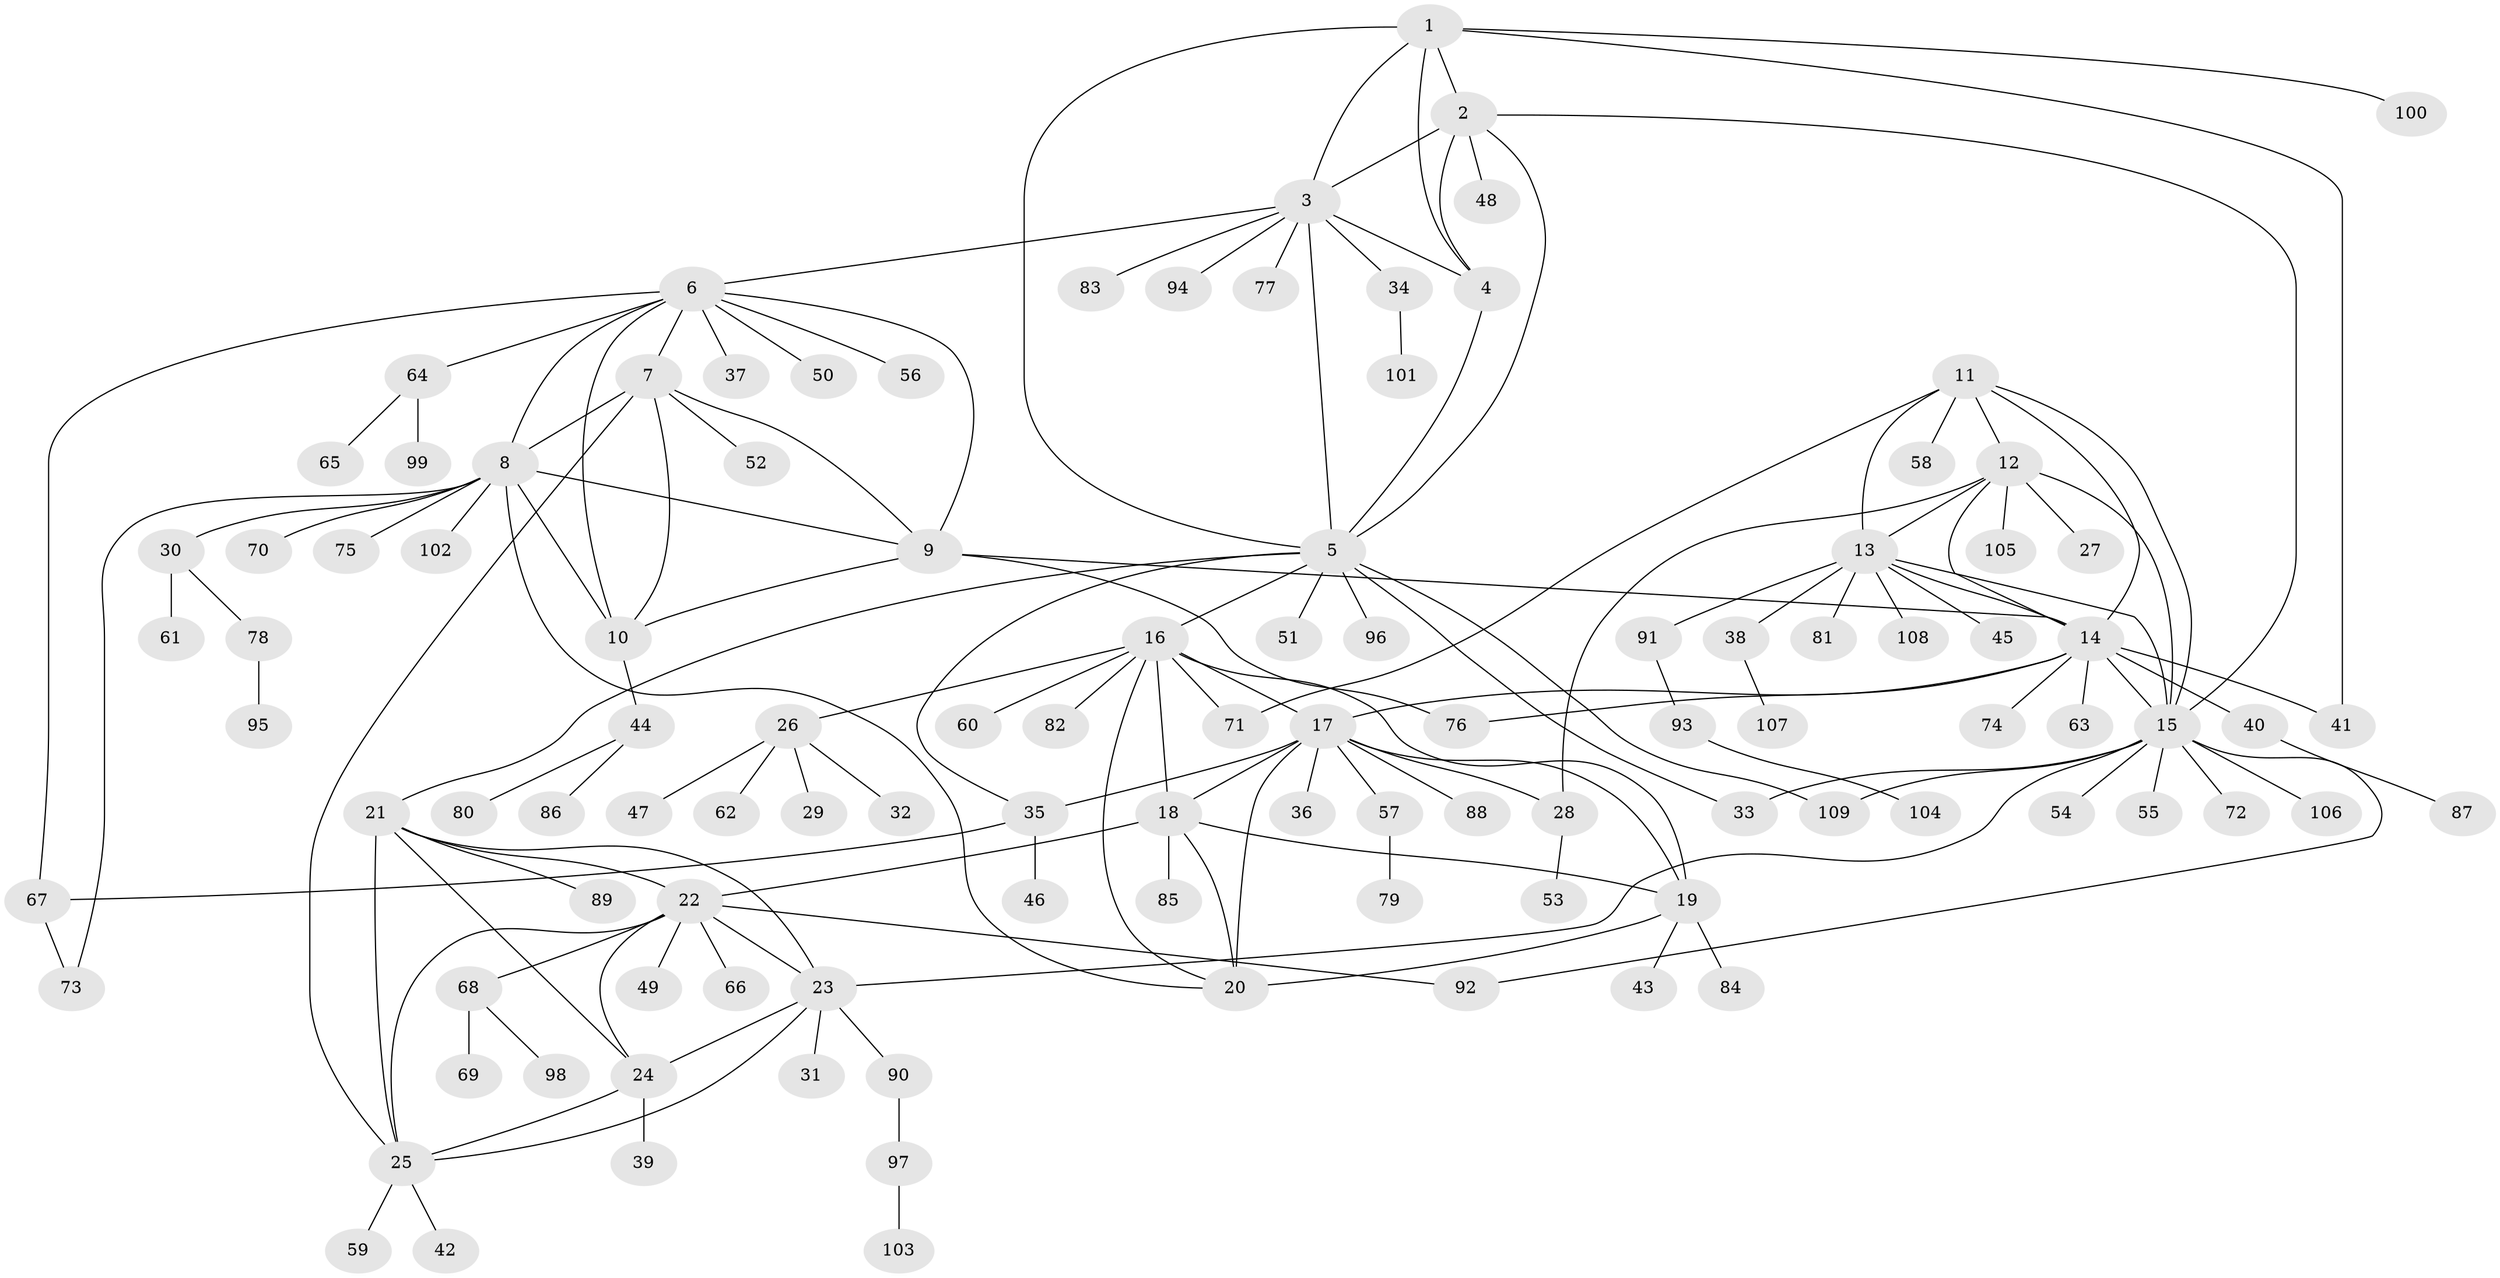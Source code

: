 // coarse degree distribution, {4: 0.037037037037037035, 5: 0.018518518518518517, 6: 0.037037037037037035, 1: 0.7777777777777778, 2: 0.037037037037037035, 9: 0.018518518518518517, 10: 0.037037037037037035, 15: 0.018518518518518517, 11: 0.018518518518518517}
// Generated by graph-tools (version 1.1) at 2025/58/03/04/25 21:58:51]
// undirected, 109 vertices, 154 edges
graph export_dot {
graph [start="1"]
  node [color=gray90,style=filled];
  1;
  2;
  3;
  4;
  5;
  6;
  7;
  8;
  9;
  10;
  11;
  12;
  13;
  14;
  15;
  16;
  17;
  18;
  19;
  20;
  21;
  22;
  23;
  24;
  25;
  26;
  27;
  28;
  29;
  30;
  31;
  32;
  33;
  34;
  35;
  36;
  37;
  38;
  39;
  40;
  41;
  42;
  43;
  44;
  45;
  46;
  47;
  48;
  49;
  50;
  51;
  52;
  53;
  54;
  55;
  56;
  57;
  58;
  59;
  60;
  61;
  62;
  63;
  64;
  65;
  66;
  67;
  68;
  69;
  70;
  71;
  72;
  73;
  74;
  75;
  76;
  77;
  78;
  79;
  80;
  81;
  82;
  83;
  84;
  85;
  86;
  87;
  88;
  89;
  90;
  91;
  92;
  93;
  94;
  95;
  96;
  97;
  98;
  99;
  100;
  101;
  102;
  103;
  104;
  105;
  106;
  107;
  108;
  109;
  1 -- 2;
  1 -- 3;
  1 -- 4;
  1 -- 5;
  1 -- 41;
  1 -- 100;
  2 -- 3;
  2 -- 4;
  2 -- 5;
  2 -- 15;
  2 -- 48;
  3 -- 4;
  3 -- 5;
  3 -- 6;
  3 -- 34;
  3 -- 77;
  3 -- 83;
  3 -- 94;
  4 -- 5;
  5 -- 16;
  5 -- 21;
  5 -- 33;
  5 -- 35;
  5 -- 51;
  5 -- 96;
  5 -- 109;
  6 -- 7;
  6 -- 8;
  6 -- 9;
  6 -- 10;
  6 -- 37;
  6 -- 50;
  6 -- 56;
  6 -- 64;
  6 -- 67;
  7 -- 8;
  7 -- 9;
  7 -- 10;
  7 -- 25;
  7 -- 52;
  8 -- 9;
  8 -- 10;
  8 -- 20;
  8 -- 30;
  8 -- 70;
  8 -- 73;
  8 -- 75;
  8 -- 102;
  9 -- 10;
  9 -- 14;
  9 -- 76;
  10 -- 44;
  11 -- 12;
  11 -- 13;
  11 -- 14;
  11 -- 15;
  11 -- 58;
  11 -- 71;
  12 -- 13;
  12 -- 14;
  12 -- 15;
  12 -- 27;
  12 -- 28;
  12 -- 105;
  13 -- 14;
  13 -- 15;
  13 -- 38;
  13 -- 45;
  13 -- 81;
  13 -- 91;
  13 -- 108;
  14 -- 15;
  14 -- 17;
  14 -- 40;
  14 -- 41;
  14 -- 63;
  14 -- 74;
  14 -- 76;
  15 -- 23;
  15 -- 33;
  15 -- 54;
  15 -- 55;
  15 -- 72;
  15 -- 92;
  15 -- 106;
  15 -- 109;
  16 -- 17;
  16 -- 18;
  16 -- 19;
  16 -- 20;
  16 -- 26;
  16 -- 60;
  16 -- 71;
  16 -- 82;
  17 -- 18;
  17 -- 19;
  17 -- 20;
  17 -- 28;
  17 -- 35;
  17 -- 36;
  17 -- 57;
  17 -- 88;
  18 -- 19;
  18 -- 20;
  18 -- 22;
  18 -- 85;
  19 -- 20;
  19 -- 43;
  19 -- 84;
  21 -- 22;
  21 -- 23;
  21 -- 24;
  21 -- 25;
  21 -- 89;
  22 -- 23;
  22 -- 24;
  22 -- 25;
  22 -- 49;
  22 -- 66;
  22 -- 68;
  22 -- 92;
  23 -- 24;
  23 -- 25;
  23 -- 31;
  23 -- 90;
  24 -- 25;
  24 -- 39;
  25 -- 42;
  25 -- 59;
  26 -- 29;
  26 -- 32;
  26 -- 47;
  26 -- 62;
  28 -- 53;
  30 -- 61;
  30 -- 78;
  34 -- 101;
  35 -- 46;
  35 -- 67;
  38 -- 107;
  40 -- 87;
  44 -- 80;
  44 -- 86;
  57 -- 79;
  64 -- 65;
  64 -- 99;
  67 -- 73;
  68 -- 69;
  68 -- 98;
  78 -- 95;
  90 -- 97;
  91 -- 93;
  93 -- 104;
  97 -- 103;
}
